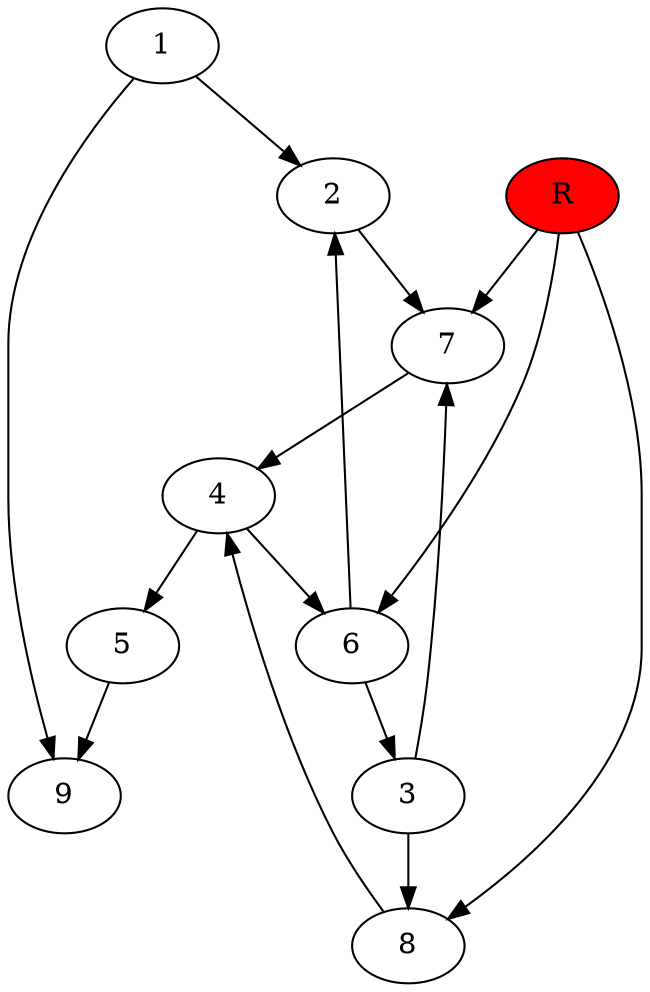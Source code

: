 digraph prb42535 {
	1
	2
	3
	4
	5
	6
	7
	8
	R [fillcolor="#ff0000" style=filled]
	1 -> 2
	1 -> 9
	2 -> 7
	3 -> 7
	3 -> 8
	4 -> 5
	4 -> 6
	5 -> 9
	6 -> 2
	6 -> 3
	7 -> 4
	8 -> 4
	R -> 6
	R -> 7
	R -> 8
}
